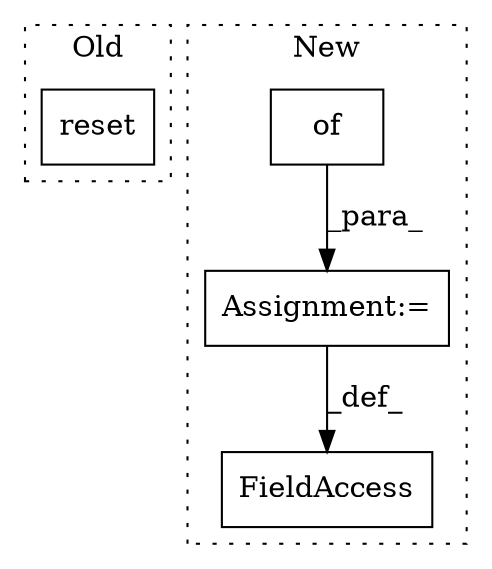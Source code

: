 digraph G {
subgraph cluster0 {
1 [label="reset" a="32" s="3951" l="7" shape="box"];
label = "Old";
style="dotted";
}
subgraph cluster1 {
2 [label="of" a="32" s="3944" l="4" shape="box"];
3 [label="Assignment:=" a="7" s="3939" l="1" shape="box"];
4 [label="FieldAccess" a="22" s="3914" l="25" shape="box"];
label = "New";
style="dotted";
}
2 -> 3 [label="_para_"];
3 -> 4 [label="_def_"];
}